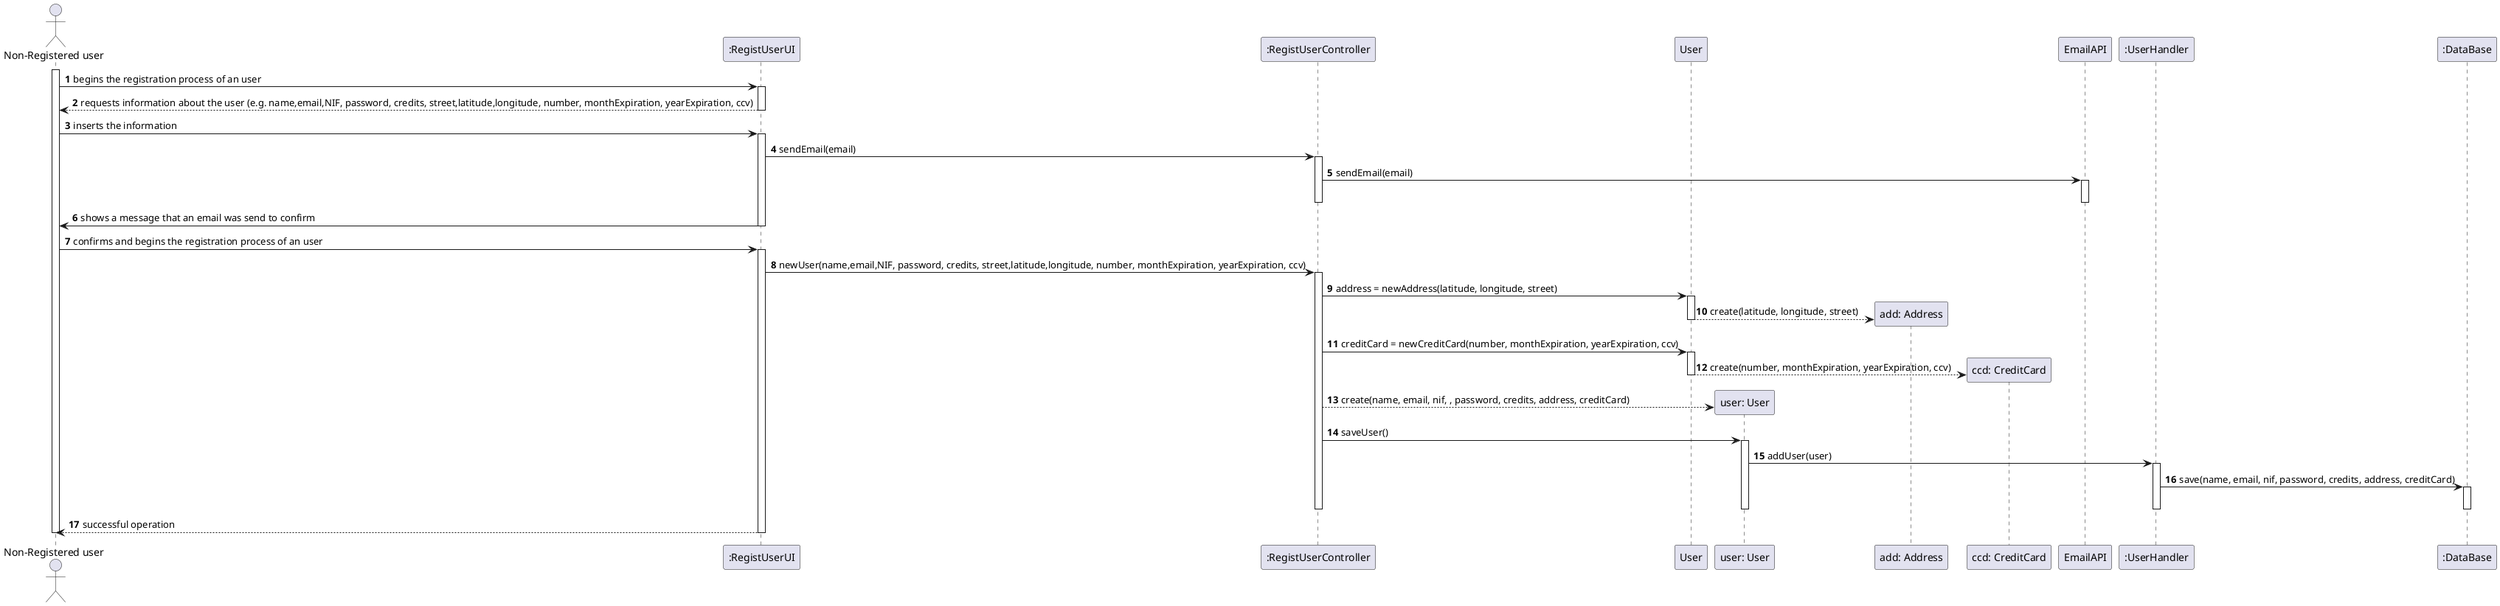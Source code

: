 @startuml
autonumber

actor "Non-Registered user" as ADM
participant ":RegistUserUI" as UI
participant ":RegistUserController" as CTRL
participant "User" as _ORG
participant "user: User" as ORG
participant "add: Address" as ADD
participant "ccd: CreditCard" as CDD
participant "EmailAPI" as API
participant ":UserHandler" as USH
participant ":DataBase" as DBE


activate ADM
ADM -> UI : begins the registration process of an user
activate UI

UI --> ADM : requests information about the user (e.g. name,email,NIF, password, credits, street,latitude,longitude, number, monthExpiration, yearExpiration, ccv)
deactivate UI

ADM -> UI : inserts the information
activate UI
UI -> CTRL : sendEmail(email)
activate CTRL


CTRL -> API: sendEmail(email)
activate API
deactivate API
deactivate CTRL
UI -> ADM : shows a message that an email was send to confirm
deactivate UI

ADM -> UI : confirms and begins the registration process of an user
activate UI
UI -> CTRL : newUser(name,email,NIF, password, credits, street,latitude,longitude, number, monthExpiration, yearExpiration, ccv)
activate CTRL




CTRL -> _ORG: address = newAddress(latitude, longitude, street)
activate _ORG
_ORG --> ADD ** : create(latitude, longitude, street)
deactivate _ORG

CTRL -> _ORG: creditCard = newCreditCard(number, monthExpiration, yearExpiration, ccv)
activate _ORG
_ORG --> CDD ** : create(number, monthExpiration, yearExpiration, ccv)
deactivate _ORG

CTRL --> ORG ** : create(name, email, nif, , password, credits, address, creditCard)


CTRL -> ORG: saveUser()
activate ORG
ORG -> USH: addUser(user)
activate USH
USH -> DBE: save(name, email, nif, password, credits, address, creditCard)
activate DBE
deactivate DBE
deactivate USH
deactivate ORG



deactivate CTRL
UI --> ADM : successful operation
deactivate UI

deactivate ADM
@enduml
